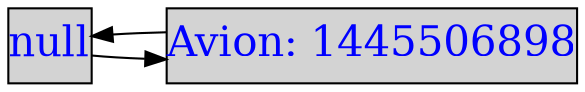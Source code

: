 digraph lista{
rankdir=LR
node [margin=0 fontcolor=blue fontsize=20 width=0.5 shape=box style=filled]
nodo1905082049[label="null"];
nodo1445506898[label="Avion: 1445506898"];
nodo1905082049->nodo1445506898;
nodo1445506898->nodo1905082049;


}
